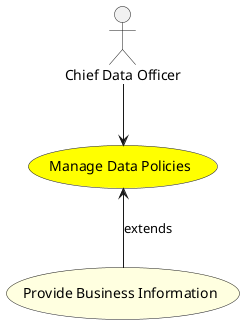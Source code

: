 @startuml


usecase "Manage Data Policies" as ManageDataPolicies #yellow

Actor "Chief Data Officer" as ChiefDataOfficer

ChiefDataOfficer --> ManageDataPolicies





usecase "Provide Business Information" as ProvideBusinessInformation #lightyellow

ManageDataPolicies <-- ProvideBusinessInformation : extends







@enduml
